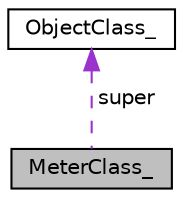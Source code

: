 digraph "MeterClass_"
{
  edge [fontname="Helvetica",fontsize="10",labelfontname="Helvetica",labelfontsize="10"];
  node [fontname="Helvetica",fontsize="10",shape=record];
  Node1 [label="MeterClass_",height=0.2,width=0.4,color="black", fillcolor="grey75", style="filled", fontcolor="black"];
  Node2 -> Node1 [dir="back",color="darkorchid3",fontsize="10",style="dashed",label=" super" ,fontname="Helvetica"];
  Node2 [label="ObjectClass_",height=0.2,width=0.4,color="black", fillcolor="white", style="filled",URL="$structObjectClass__.html"];
}
